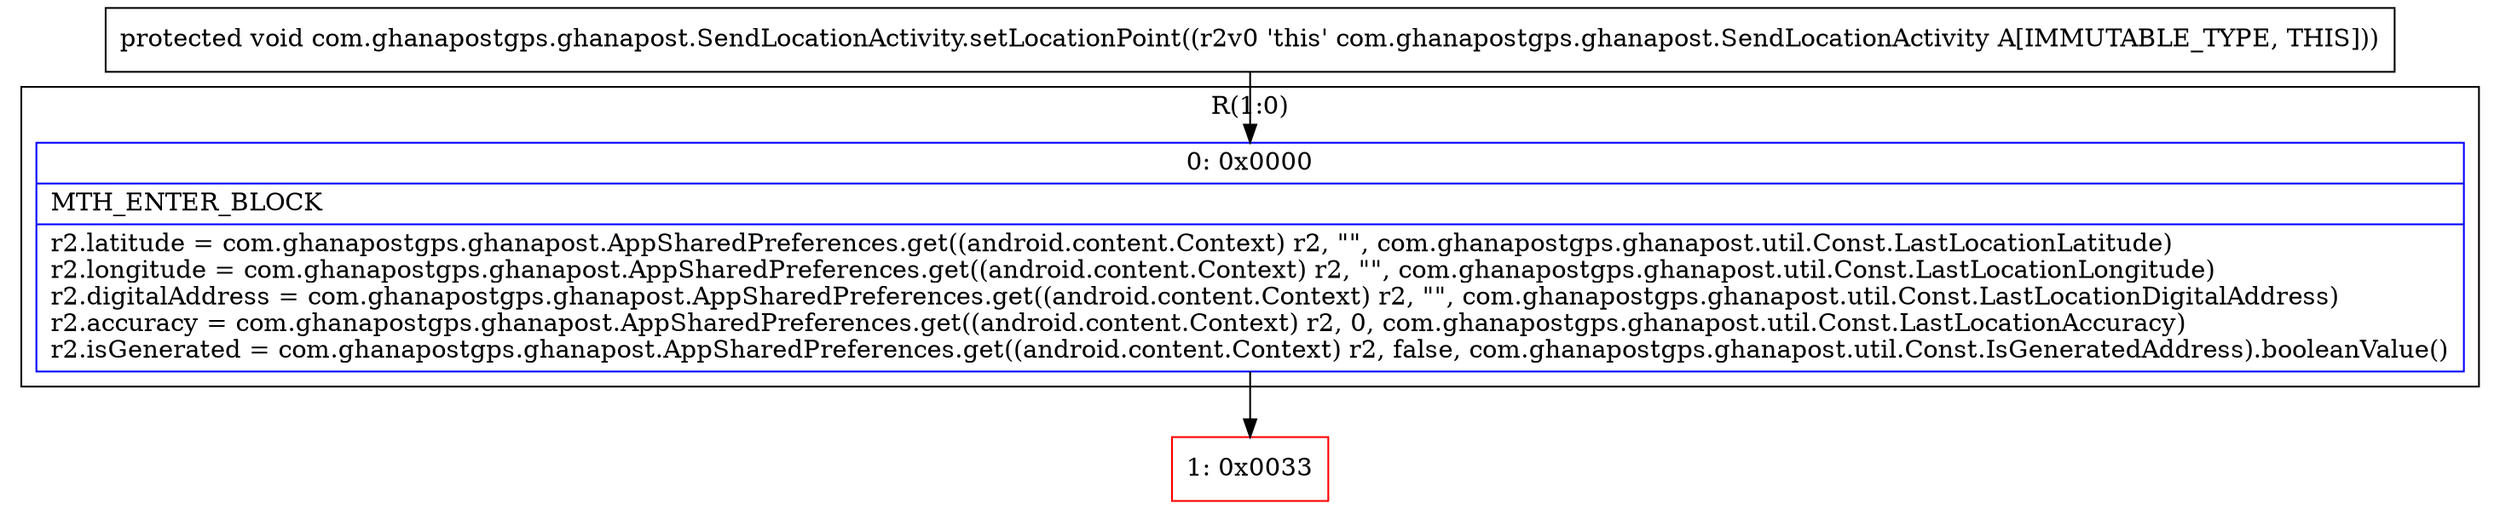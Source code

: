 digraph "CFG forcom.ghanapostgps.ghanapost.SendLocationActivity.setLocationPoint()V" {
subgraph cluster_Region_1944786358 {
label = "R(1:0)";
node [shape=record,color=blue];
Node_0 [shape=record,label="{0\:\ 0x0000|MTH_ENTER_BLOCK\l|r2.latitude = com.ghanapostgps.ghanapost.AppSharedPreferences.get((android.content.Context) r2, \"\", com.ghanapostgps.ghanapost.util.Const.LastLocationLatitude)\lr2.longitude = com.ghanapostgps.ghanapost.AppSharedPreferences.get((android.content.Context) r2, \"\", com.ghanapostgps.ghanapost.util.Const.LastLocationLongitude)\lr2.digitalAddress = com.ghanapostgps.ghanapost.AppSharedPreferences.get((android.content.Context) r2, \"\", com.ghanapostgps.ghanapost.util.Const.LastLocationDigitalAddress)\lr2.accuracy = com.ghanapostgps.ghanapost.AppSharedPreferences.get((android.content.Context) r2, 0, com.ghanapostgps.ghanapost.util.Const.LastLocationAccuracy)\lr2.isGenerated = com.ghanapostgps.ghanapost.AppSharedPreferences.get((android.content.Context) r2, false, com.ghanapostgps.ghanapost.util.Const.IsGeneratedAddress).booleanValue()\l}"];
}
Node_1 [shape=record,color=red,label="{1\:\ 0x0033}"];
MethodNode[shape=record,label="{protected void com.ghanapostgps.ghanapost.SendLocationActivity.setLocationPoint((r2v0 'this' com.ghanapostgps.ghanapost.SendLocationActivity A[IMMUTABLE_TYPE, THIS])) }"];
MethodNode -> Node_0;
Node_0 -> Node_1;
}

